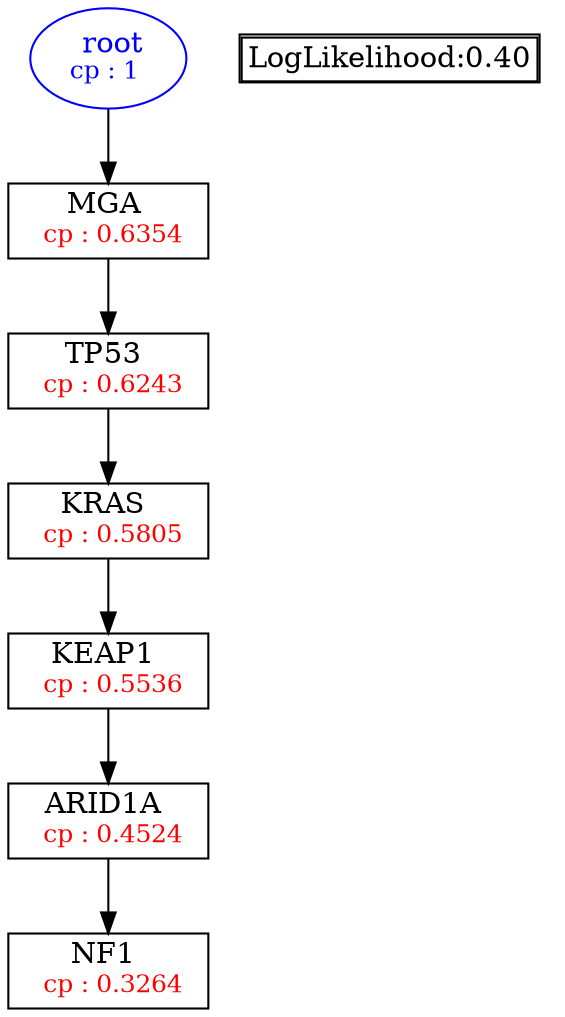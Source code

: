 digraph tree {
    "root" [label=<<font color='Blue'> root</font><br/><font color='Blue' POINT-SIZE='12'>cp : 1 </font>>, shape=oval, color=Blue];
    "S3" [label =<MGA <br/> <font color='Red' POINT-SIZE='12'> cp : 0.6354 </font>>, shape=box];
    "S5" [label =<TP53 <br/> <font color='Red' POINT-SIZE='12'> cp : 0.6243 </font>>, shape=box];
    "S1" [label =<KRAS <br/> <font color='Red' POINT-SIZE='12'> cp : 0.5805 </font>>, shape=box];
    "S4" [label =<KEAP1 <br/> <font color='Red' POINT-SIZE='12'> cp : 0.5536 </font>>, shape=box];
    "S2" [label =<ARID1A <br/> <font color='Red' POINT-SIZE='12'> cp : 0.4524 </font>>, shape=box];
    "S6" [label =<NF1 <br/> <font color='Red' POINT-SIZE='12'> cp : 0.3264 </font>>, shape=box];
    "root" -> "S3";
    "S3" -> "S5";
    "S5" -> "S1";
    "S1" -> "S4";
    "S4" -> "S2";
    "S2" -> "S6";

    node[shape=plaintext]
    fontsize="10"
    struct1 [label=
    <<TABLE BORDER="1" CELLBORDER="1" CELLSPACING="0" >
    <TR><TD ALIGN="LEFT">LogLikelihood:0.40</TD></TR>
    </TABLE>>];

}
